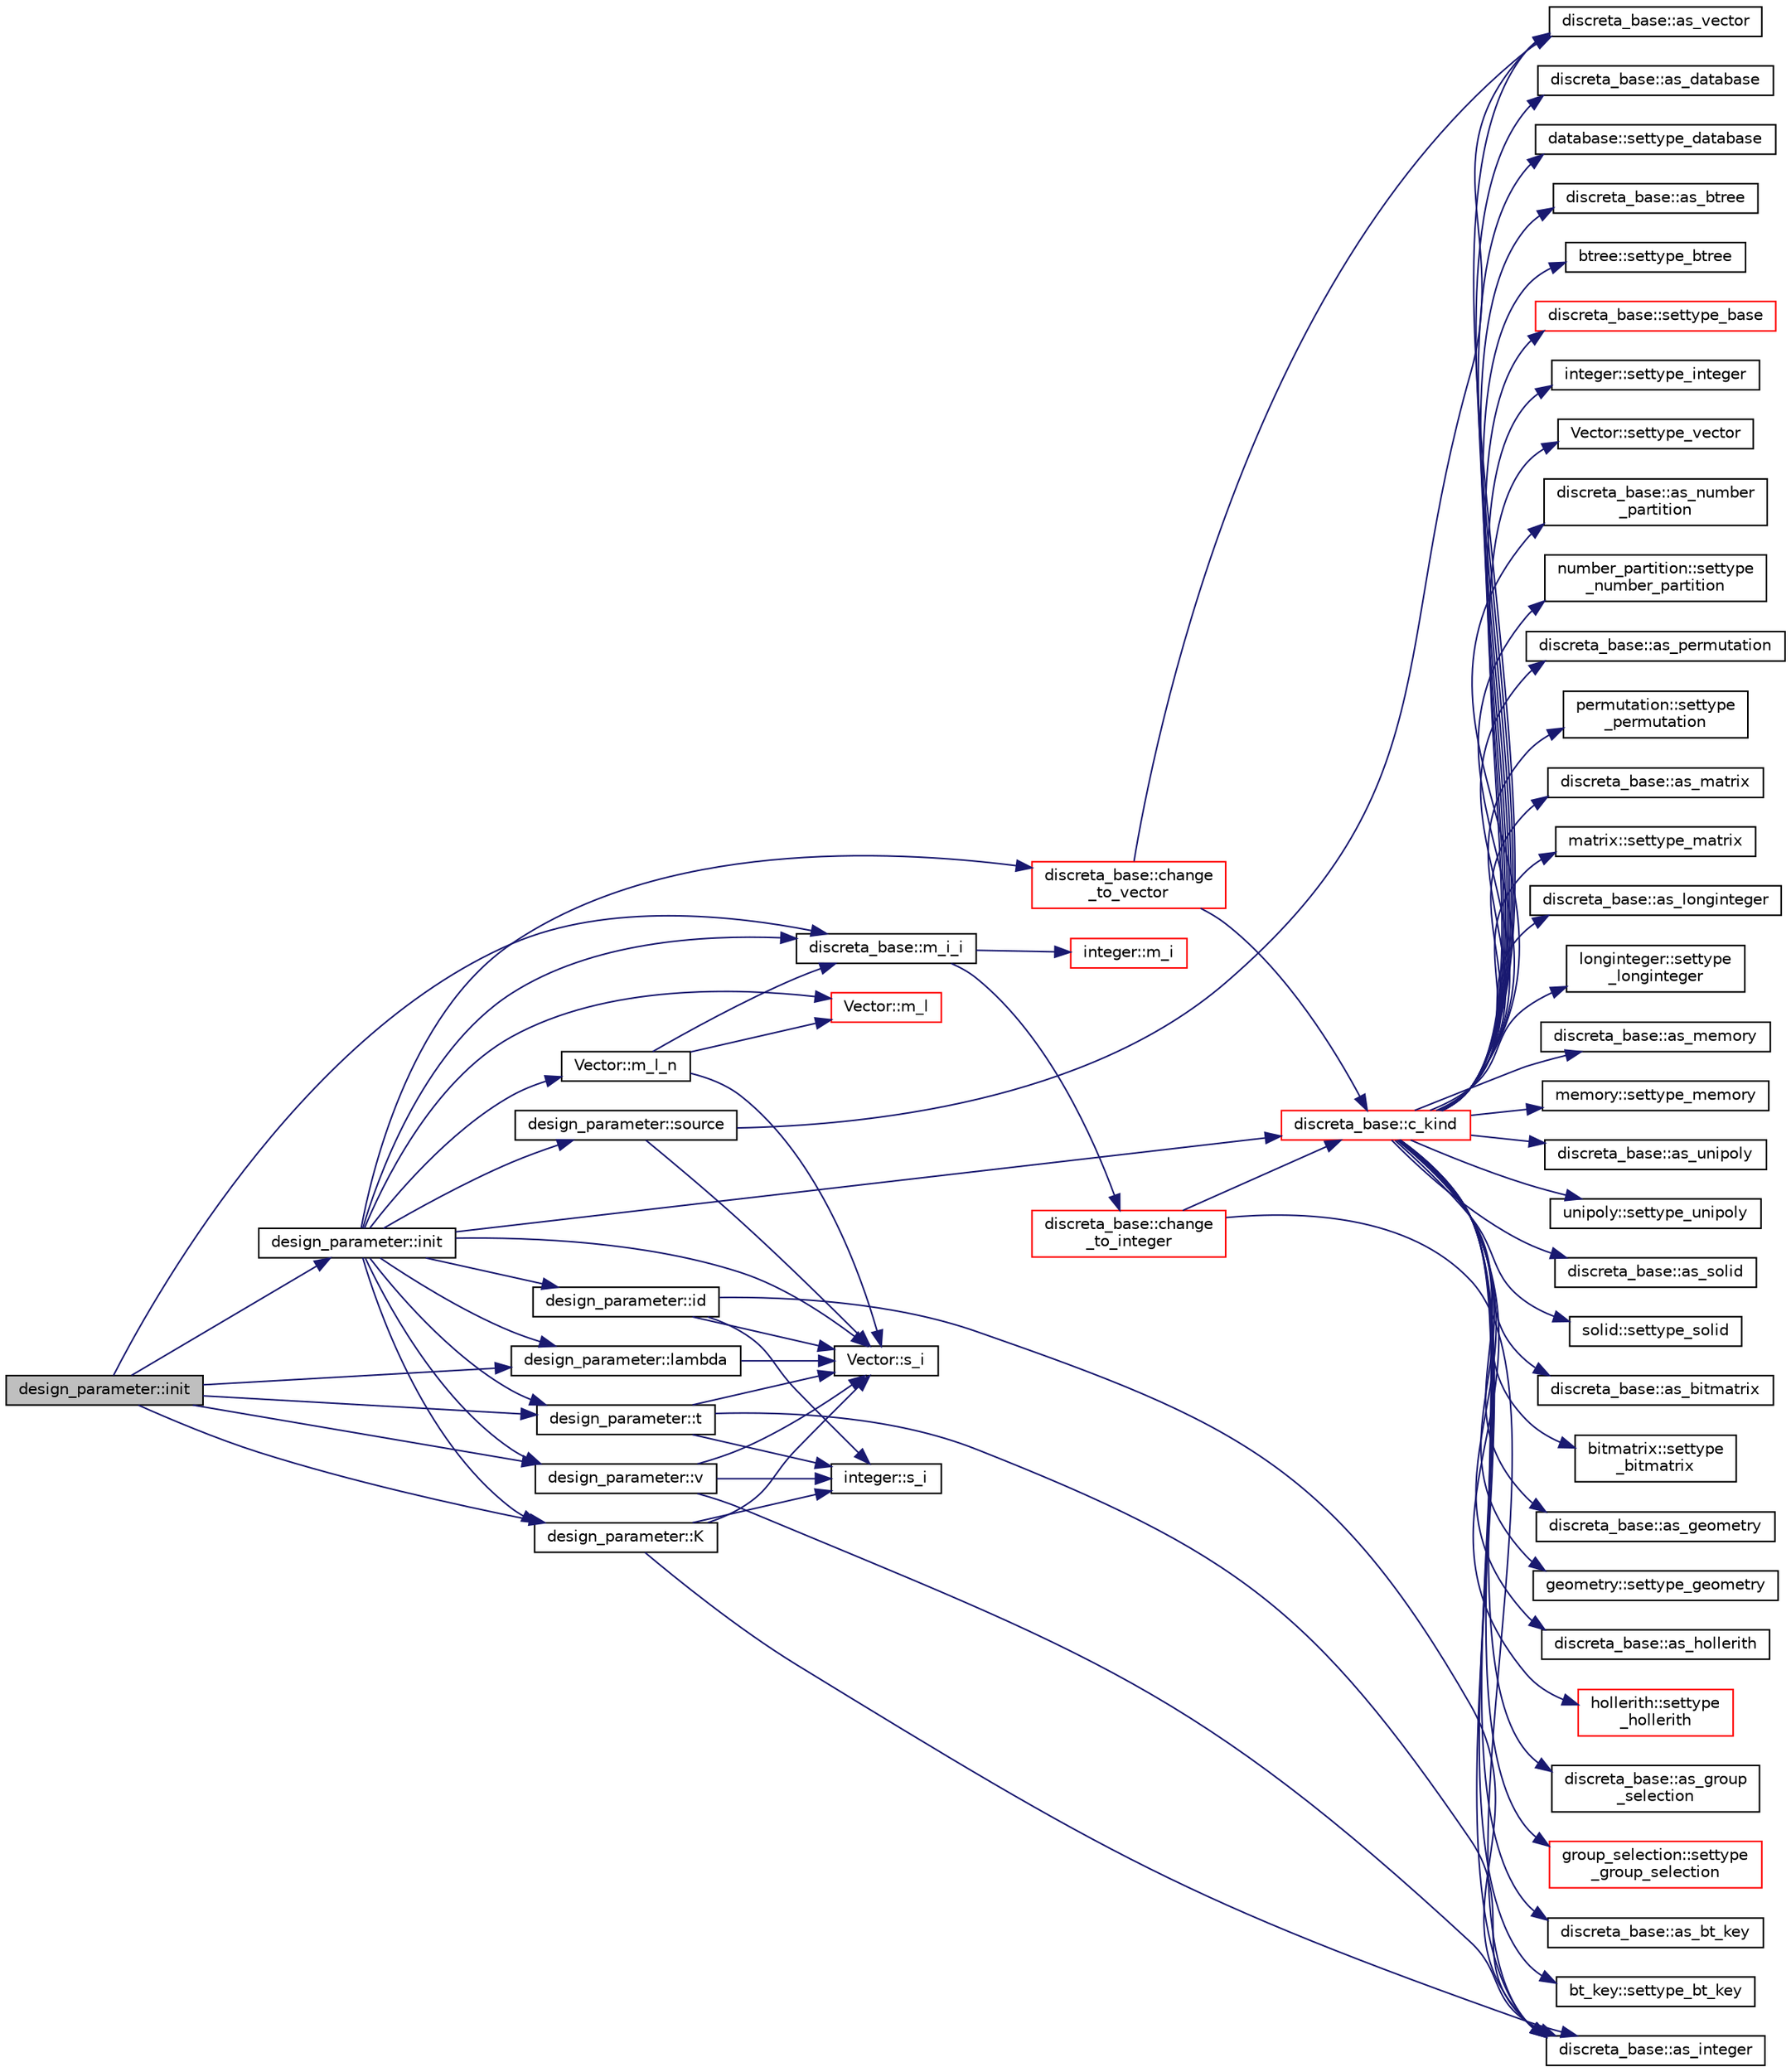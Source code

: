 digraph "design_parameter::init"
{
  edge [fontname="Helvetica",fontsize="10",labelfontname="Helvetica",labelfontsize="10"];
  node [fontname="Helvetica",fontsize="10",shape=record];
  rankdir="LR";
  Node1117 [label="design_parameter::init",height=0.2,width=0.4,color="black", fillcolor="grey75", style="filled", fontcolor="black"];
  Node1117 -> Node1118 [color="midnightblue",fontsize="10",style="solid",fontname="Helvetica"];
  Node1118 [label="design_parameter::init",height=0.2,width=0.4,color="black", fillcolor="white", style="filled",URL="$da/d94/classdesign__parameter.html#af77829be8d9058a84169c36143307b5d"];
  Node1118 -> Node1119 [color="midnightblue",fontsize="10",style="solid",fontname="Helvetica"];
  Node1119 [label="Vector::m_l_n",height=0.2,width=0.4,color="black", fillcolor="white", style="filled",URL="$d5/db2/class_vector.html#a5c7c126e6266ecdc832c5ce5bc1cca2f"];
  Node1119 -> Node1120 [color="midnightblue",fontsize="10",style="solid",fontname="Helvetica"];
  Node1120 [label="Vector::m_l",height=0.2,width=0.4,color="red", fillcolor="white", style="filled",URL="$d5/db2/class_vector.html#a00f5520c2a6b4f5282a1a8bcf8ea74eb"];
  Node1119 -> Node1170 [color="midnightblue",fontsize="10",style="solid",fontname="Helvetica"];
  Node1170 [label="Vector::s_i",height=0.2,width=0.4,color="black", fillcolor="white", style="filled",URL="$d5/db2/class_vector.html#a1c4fe1752523df8119f70dd550244871"];
  Node1119 -> Node1171 [color="midnightblue",fontsize="10",style="solid",fontname="Helvetica"];
  Node1171 [label="discreta_base::m_i_i",height=0.2,width=0.4,color="black", fillcolor="white", style="filled",URL="$d7/d71/classdiscreta__base.html#aa231464a9d4bc233f66608021c9ad997"];
  Node1171 -> Node1172 [color="midnightblue",fontsize="10",style="solid",fontname="Helvetica"];
  Node1172 [label="discreta_base::change\l_to_integer",height=0.2,width=0.4,color="red", fillcolor="white", style="filled",URL="$d7/d71/classdiscreta__base.html#a58a5a5bd8f8e6f2dd7b4483b66dc7bb9"];
  Node1172 -> Node1173 [color="midnightblue",fontsize="10",style="solid",fontname="Helvetica"];
  Node1173 [label="discreta_base::c_kind",height=0.2,width=0.4,color="red", fillcolor="white", style="filled",URL="$d7/d71/classdiscreta__base.html#adc2ff61589c2d083688e7a43f333cb62"];
  Node1173 -> Node1174 [color="midnightblue",fontsize="10",style="solid",fontname="Helvetica"];
  Node1174 [label="discreta_base::settype_base",height=0.2,width=0.4,color="red", fillcolor="white", style="filled",URL="$d7/d71/classdiscreta__base.html#a4f42899a89447d1c3993ea07c38f8ad4"];
  Node1173 -> Node1130 [color="midnightblue",fontsize="10",style="solid",fontname="Helvetica"];
  Node1130 [label="discreta_base::as_integer",height=0.2,width=0.4,color="black", fillcolor="white", style="filled",URL="$d7/d71/classdiscreta__base.html#a00d7691eaf874fd283d942692fe8dd26"];
  Node1173 -> Node1175 [color="midnightblue",fontsize="10",style="solid",fontname="Helvetica"];
  Node1175 [label="integer::settype_integer",height=0.2,width=0.4,color="black", fillcolor="white", style="filled",URL="$d0/de5/classinteger.html#a6265c65ef311229acd513d748faba796"];
  Node1173 -> Node1132 [color="midnightblue",fontsize="10",style="solid",fontname="Helvetica"];
  Node1132 [label="discreta_base::as_vector",height=0.2,width=0.4,color="black", fillcolor="white", style="filled",URL="$d7/d71/classdiscreta__base.html#a7bdd6cae39c380b128ee9e17e42cf020"];
  Node1173 -> Node1176 [color="midnightblue",fontsize="10",style="solid",fontname="Helvetica"];
  Node1176 [label="Vector::settype_vector",height=0.2,width=0.4,color="black", fillcolor="white", style="filled",URL="$d5/db2/class_vector.html#a34e0d00b18c051f23904a8429fa6c8b4"];
  Node1173 -> Node1135 [color="midnightblue",fontsize="10",style="solid",fontname="Helvetica"];
  Node1135 [label="discreta_base::as_number\l_partition",height=0.2,width=0.4,color="black", fillcolor="white", style="filled",URL="$d7/d71/classdiscreta__base.html#a307aa09de0e925d46697707968ffab00"];
  Node1173 -> Node1177 [color="midnightblue",fontsize="10",style="solid",fontname="Helvetica"];
  Node1177 [label="number_partition::settype\l_number_partition",height=0.2,width=0.4,color="black", fillcolor="white", style="filled",URL="$df/d50/classnumber__partition.html#a3aaec1b557758f643ffc8555bbc358be"];
  Node1173 -> Node1137 [color="midnightblue",fontsize="10",style="solid",fontname="Helvetica"];
  Node1137 [label="discreta_base::as_permutation",height=0.2,width=0.4,color="black", fillcolor="white", style="filled",URL="$d7/d71/classdiscreta__base.html#aa4e72f36a82984239b12ae831e131098"];
  Node1173 -> Node1178 [color="midnightblue",fontsize="10",style="solid",fontname="Helvetica"];
  Node1178 [label="permutation::settype\l_permutation",height=0.2,width=0.4,color="black", fillcolor="white", style="filled",URL="$d0/d08/classpermutation.html#af1eea29f86195cede9562e444664c28c"];
  Node1173 -> Node1139 [color="midnightblue",fontsize="10",style="solid",fontname="Helvetica"];
  Node1139 [label="discreta_base::as_matrix",height=0.2,width=0.4,color="black", fillcolor="white", style="filled",URL="$d7/d71/classdiscreta__base.html#ae4d7f56d917a4707b838fbffde6467ff"];
  Node1173 -> Node1179 [color="midnightblue",fontsize="10",style="solid",fontname="Helvetica"];
  Node1179 [label="matrix::settype_matrix",height=0.2,width=0.4,color="black", fillcolor="white", style="filled",URL="$d1/d8d/classmatrix.html#a1780283a64a789e4084d792683d276bb"];
  Node1173 -> Node1142 [color="midnightblue",fontsize="10",style="solid",fontname="Helvetica"];
  Node1142 [label="discreta_base::as_longinteger",height=0.2,width=0.4,color="black", fillcolor="white", style="filled",URL="$d7/d71/classdiscreta__base.html#a20a094639eb711b10c8694c51937f7cd"];
  Node1173 -> Node1180 [color="midnightblue",fontsize="10",style="solid",fontname="Helvetica"];
  Node1180 [label="longinteger::settype\l_longinteger",height=0.2,width=0.4,color="black", fillcolor="white", style="filled",URL="$d3/d71/classlonginteger.html#ae5f811ece8df31b9ff114368a18e1dc5"];
  Node1173 -> Node1145 [color="midnightblue",fontsize="10",style="solid",fontname="Helvetica"];
  Node1145 [label="discreta_base::as_memory",height=0.2,width=0.4,color="black", fillcolor="white", style="filled",URL="$d7/d71/classdiscreta__base.html#ad94b2d7dce0cd4fa22db57f6e79c4bd2"];
  Node1173 -> Node1181 [color="midnightblue",fontsize="10",style="solid",fontname="Helvetica"];
  Node1181 [label="memory::settype_memory",height=0.2,width=0.4,color="black", fillcolor="white", style="filled",URL="$d8/d99/classmemory.html#a33aae277f9b8fe36b02e9d5da895451b"];
  Node1173 -> Node1147 [color="midnightblue",fontsize="10",style="solid",fontname="Helvetica"];
  Node1147 [label="discreta_base::as_unipoly",height=0.2,width=0.4,color="black", fillcolor="white", style="filled",URL="$d7/d71/classdiscreta__base.html#ad50d8027f039fe5c2478cddb243adc9d"];
  Node1173 -> Node1182 [color="midnightblue",fontsize="10",style="solid",fontname="Helvetica"];
  Node1182 [label="unipoly::settype_unipoly",height=0.2,width=0.4,color="black", fillcolor="white", style="filled",URL="$d1/d89/classunipoly.html#a8db854fcc85c5e1150b1f1b1c005c95b"];
  Node1173 -> Node1149 [color="midnightblue",fontsize="10",style="solid",fontname="Helvetica"];
  Node1149 [label="discreta_base::as_solid",height=0.2,width=0.4,color="black", fillcolor="white", style="filled",URL="$d7/d71/classdiscreta__base.html#a1fc5f2b85ec97ab0a69dd64903c970a5"];
  Node1173 -> Node1183 [color="midnightblue",fontsize="10",style="solid",fontname="Helvetica"];
  Node1183 [label="solid::settype_solid",height=0.2,width=0.4,color="black", fillcolor="white", style="filled",URL="$d8/def/classsolid.html#a775bd4821f75a8aee4ea3d4335ff90e0"];
  Node1173 -> Node1151 [color="midnightblue",fontsize="10",style="solid",fontname="Helvetica"];
  Node1151 [label="discreta_base::as_bitmatrix",height=0.2,width=0.4,color="black", fillcolor="white", style="filled",URL="$d7/d71/classdiscreta__base.html#a071ad54ea8ef6c9d1d15f532e5a76df6"];
  Node1173 -> Node1184 [color="midnightblue",fontsize="10",style="solid",fontname="Helvetica"];
  Node1184 [label="bitmatrix::settype\l_bitmatrix",height=0.2,width=0.4,color="black", fillcolor="white", style="filled",URL="$de/dc8/classbitmatrix.html#acb571d947f9526665ebbdc0ce3e2a973"];
  Node1173 -> Node1153 [color="midnightblue",fontsize="10",style="solid",fontname="Helvetica"];
  Node1153 [label="discreta_base::as_geometry",height=0.2,width=0.4,color="black", fillcolor="white", style="filled",URL="$d7/d71/classdiscreta__base.html#a38fc7b4cdd830703e9d87354b79bc5c8"];
  Node1173 -> Node1185 [color="midnightblue",fontsize="10",style="solid",fontname="Helvetica"];
  Node1185 [label="geometry::settype_geometry",height=0.2,width=0.4,color="black", fillcolor="white", style="filled",URL="$da/d44/classgeometry.html#ab4a336baba6a3f56f5ffa053a5be5ba7"];
  Node1173 -> Node1155 [color="midnightblue",fontsize="10",style="solid",fontname="Helvetica"];
  Node1155 [label="discreta_base::as_hollerith",height=0.2,width=0.4,color="black", fillcolor="white", style="filled",URL="$d7/d71/classdiscreta__base.html#a3e66f82711f314710107e2f29e589690"];
  Node1173 -> Node1186 [color="midnightblue",fontsize="10",style="solid",fontname="Helvetica"];
  Node1186 [label="hollerith::settype\l_hollerith",height=0.2,width=0.4,color="red", fillcolor="white", style="filled",URL="$d8/d99/classhollerith.html#a23bbd4acfc88a0e90f1245f243f51f76"];
  Node1173 -> Node1157 [color="midnightblue",fontsize="10",style="solid",fontname="Helvetica"];
  Node1157 [label="discreta_base::as_group\l_selection",height=0.2,width=0.4,color="black", fillcolor="white", style="filled",URL="$d7/d71/classdiscreta__base.html#aae1bac4883c567718bef9fb610abbdc8"];
  Node1173 -> Node1188 [color="midnightblue",fontsize="10",style="solid",fontname="Helvetica"];
  Node1188 [label="group_selection::settype\l_group_selection",height=0.2,width=0.4,color="red", fillcolor="white", style="filled",URL="$d6/db0/classgroup__selection.html#a015ed73b7b8d784bedd4d11ac1fc0ec1"];
  Node1173 -> Node1159 [color="midnightblue",fontsize="10",style="solid",fontname="Helvetica"];
  Node1159 [label="discreta_base::as_bt_key",height=0.2,width=0.4,color="black", fillcolor="white", style="filled",URL="$d7/d71/classdiscreta__base.html#a2734c6e08dca17cf6588bd5064ec1b9f"];
  Node1173 -> Node1190 [color="midnightblue",fontsize="10",style="solid",fontname="Helvetica"];
  Node1190 [label="bt_key::settype_bt_key",height=0.2,width=0.4,color="black", fillcolor="white", style="filled",URL="$d1/de5/classbt__key.html#a352bb10beb7c789d8d29373035824800"];
  Node1173 -> Node1161 [color="midnightblue",fontsize="10",style="solid",fontname="Helvetica"];
  Node1161 [label="discreta_base::as_database",height=0.2,width=0.4,color="black", fillcolor="white", style="filled",URL="$d7/d71/classdiscreta__base.html#ab055d39d58210a2b03ba3d33703b09a9"];
  Node1173 -> Node1191 [color="midnightblue",fontsize="10",style="solid",fontname="Helvetica"];
  Node1191 [label="database::settype_database",height=0.2,width=0.4,color="black", fillcolor="white", style="filled",URL="$db/d72/classdatabase.html#a014639aa001462e480eb1f3984839b72"];
  Node1173 -> Node1163 [color="midnightblue",fontsize="10",style="solid",fontname="Helvetica"];
  Node1163 [label="discreta_base::as_btree",height=0.2,width=0.4,color="black", fillcolor="white", style="filled",URL="$d7/d71/classdiscreta__base.html#a78e76674cef2ec113c17989c11288778"];
  Node1173 -> Node1192 [color="midnightblue",fontsize="10",style="solid",fontname="Helvetica"];
  Node1192 [label="btree::settype_btree",height=0.2,width=0.4,color="black", fillcolor="white", style="filled",URL="$dd/db0/classbtree.html#a5a1b9773c848908a6050cc733d2d9780"];
  Node1172 -> Node1130 [color="midnightblue",fontsize="10",style="solid",fontname="Helvetica"];
  Node1171 -> Node1195 [color="midnightblue",fontsize="10",style="solid",fontname="Helvetica"];
  Node1195 [label="integer::m_i",height=0.2,width=0.4,color="red", fillcolor="white", style="filled",URL="$d0/de5/classinteger.html#a869091f0a0f35f5354c8c4a70250e8a9"];
  Node1118 -> Node1173 [color="midnightblue",fontsize="10",style="solid",fontname="Helvetica"];
  Node1118 -> Node1196 [color="midnightblue",fontsize="10",style="solid",fontname="Helvetica"];
  Node1196 [label="design_parameter::id",height=0.2,width=0.4,color="black", fillcolor="white", style="filled",URL="$da/d94/classdesign__parameter.html#ae83312a3e4d40a0ce15b649d3fe3ff19"];
  Node1196 -> Node1170 [color="midnightblue",fontsize="10",style="solid",fontname="Helvetica"];
  Node1196 -> Node1130 [color="midnightblue",fontsize="10",style="solid",fontname="Helvetica"];
  Node1196 -> Node1197 [color="midnightblue",fontsize="10",style="solid",fontname="Helvetica"];
  Node1197 [label="integer::s_i",height=0.2,width=0.4,color="black", fillcolor="white", style="filled",URL="$d0/de5/classinteger.html#adf28e9f94d4c844adaa950deeb80b904"];
  Node1118 -> Node1198 [color="midnightblue",fontsize="10",style="solid",fontname="Helvetica"];
  Node1198 [label="design_parameter::t",height=0.2,width=0.4,color="black", fillcolor="white", style="filled",URL="$da/d94/classdesign__parameter.html#acf428913d279e62bcadc66b34303ece2"];
  Node1198 -> Node1170 [color="midnightblue",fontsize="10",style="solid",fontname="Helvetica"];
  Node1198 -> Node1130 [color="midnightblue",fontsize="10",style="solid",fontname="Helvetica"];
  Node1198 -> Node1197 [color="midnightblue",fontsize="10",style="solid",fontname="Helvetica"];
  Node1118 -> Node1199 [color="midnightblue",fontsize="10",style="solid",fontname="Helvetica"];
  Node1199 [label="design_parameter::v",height=0.2,width=0.4,color="black", fillcolor="white", style="filled",URL="$da/d94/classdesign__parameter.html#a4fb1a94211c5a14072a459038b87a3ed"];
  Node1199 -> Node1170 [color="midnightblue",fontsize="10",style="solid",fontname="Helvetica"];
  Node1199 -> Node1130 [color="midnightblue",fontsize="10",style="solid",fontname="Helvetica"];
  Node1199 -> Node1197 [color="midnightblue",fontsize="10",style="solid",fontname="Helvetica"];
  Node1118 -> Node1200 [color="midnightblue",fontsize="10",style="solid",fontname="Helvetica"];
  Node1200 [label="design_parameter::K",height=0.2,width=0.4,color="black", fillcolor="white", style="filled",URL="$da/d94/classdesign__parameter.html#a0960cd8a9ce482e57708344085b8d5ee"];
  Node1200 -> Node1170 [color="midnightblue",fontsize="10",style="solid",fontname="Helvetica"];
  Node1200 -> Node1130 [color="midnightblue",fontsize="10",style="solid",fontname="Helvetica"];
  Node1200 -> Node1197 [color="midnightblue",fontsize="10",style="solid",fontname="Helvetica"];
  Node1118 -> Node1201 [color="midnightblue",fontsize="10",style="solid",fontname="Helvetica"];
  Node1201 [label="design_parameter::lambda",height=0.2,width=0.4,color="black", fillcolor="white", style="filled",URL="$da/d94/classdesign__parameter.html#a53f496a4ef883ba3c06b500e48b238f5"];
  Node1201 -> Node1170 [color="midnightblue",fontsize="10",style="solid",fontname="Helvetica"];
  Node1118 -> Node1171 [color="midnightblue",fontsize="10",style="solid",fontname="Helvetica"];
  Node1118 -> Node1170 [color="midnightblue",fontsize="10",style="solid",fontname="Helvetica"];
  Node1118 -> Node1202 [color="midnightblue",fontsize="10",style="solid",fontname="Helvetica"];
  Node1202 [label="discreta_base::change\l_to_vector",height=0.2,width=0.4,color="red", fillcolor="white", style="filled",URL="$d7/d71/classdiscreta__base.html#a66186d19c55ad54af11e2a040a763c38"];
  Node1202 -> Node1173 [color="midnightblue",fontsize="10",style="solid",fontname="Helvetica"];
  Node1202 -> Node1132 [color="midnightblue",fontsize="10",style="solid",fontname="Helvetica"];
  Node1118 -> Node1203 [color="midnightblue",fontsize="10",style="solid",fontname="Helvetica"];
  Node1203 [label="design_parameter::source",height=0.2,width=0.4,color="black", fillcolor="white", style="filled",URL="$da/d94/classdesign__parameter.html#a7285d5775f7a1b5ee30d82fb3148c7f6"];
  Node1203 -> Node1170 [color="midnightblue",fontsize="10",style="solid",fontname="Helvetica"];
  Node1203 -> Node1132 [color="midnightblue",fontsize="10",style="solid",fontname="Helvetica"];
  Node1118 -> Node1120 [color="midnightblue",fontsize="10",style="solid",fontname="Helvetica"];
  Node1117 -> Node1198 [color="midnightblue",fontsize="10",style="solid",fontname="Helvetica"];
  Node1117 -> Node1199 [color="midnightblue",fontsize="10",style="solid",fontname="Helvetica"];
  Node1117 -> Node1200 [color="midnightblue",fontsize="10",style="solid",fontname="Helvetica"];
  Node1117 -> Node1201 [color="midnightblue",fontsize="10",style="solid",fontname="Helvetica"];
  Node1117 -> Node1171 [color="midnightblue",fontsize="10",style="solid",fontname="Helvetica"];
}
